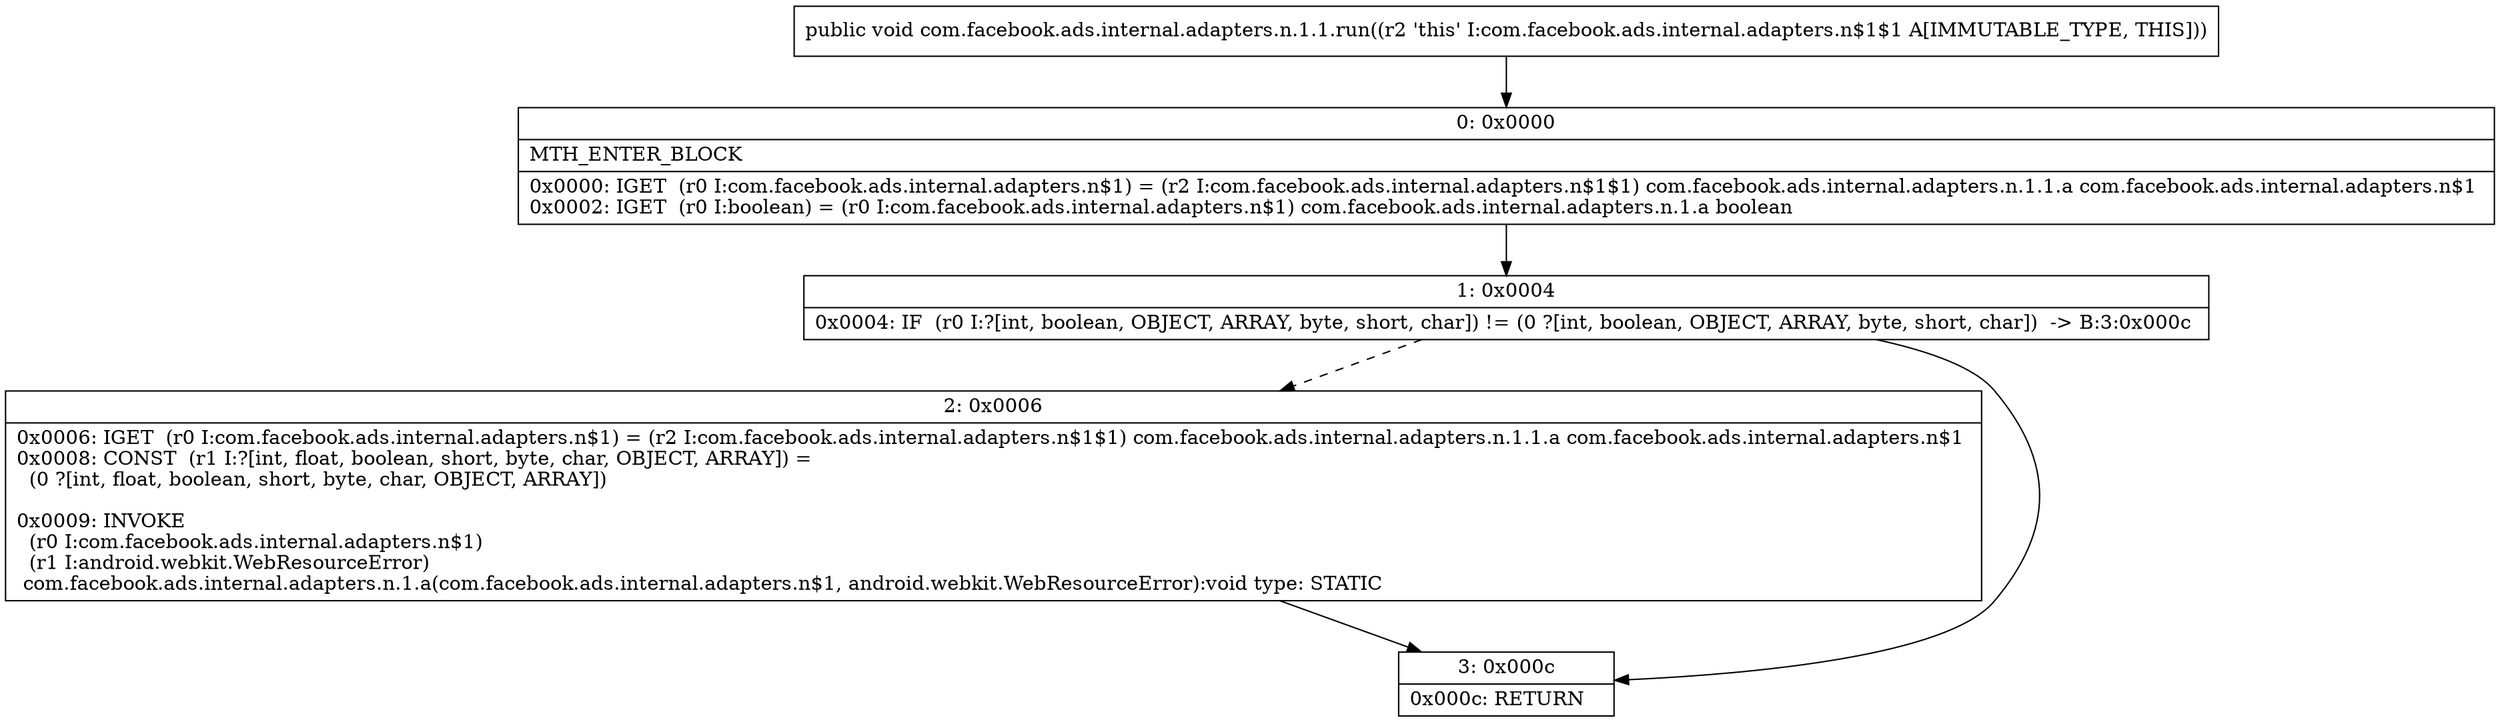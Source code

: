 digraph "CFG forcom.facebook.ads.internal.adapters.n.1.1.run()V" {
Node_0 [shape=record,label="{0\:\ 0x0000|MTH_ENTER_BLOCK\l|0x0000: IGET  (r0 I:com.facebook.ads.internal.adapters.n$1) = (r2 I:com.facebook.ads.internal.adapters.n$1$1) com.facebook.ads.internal.adapters.n.1.1.a com.facebook.ads.internal.adapters.n$1 \l0x0002: IGET  (r0 I:boolean) = (r0 I:com.facebook.ads.internal.adapters.n$1) com.facebook.ads.internal.adapters.n.1.a boolean \l}"];
Node_1 [shape=record,label="{1\:\ 0x0004|0x0004: IF  (r0 I:?[int, boolean, OBJECT, ARRAY, byte, short, char]) != (0 ?[int, boolean, OBJECT, ARRAY, byte, short, char])  \-\> B:3:0x000c \l}"];
Node_2 [shape=record,label="{2\:\ 0x0006|0x0006: IGET  (r0 I:com.facebook.ads.internal.adapters.n$1) = (r2 I:com.facebook.ads.internal.adapters.n$1$1) com.facebook.ads.internal.adapters.n.1.1.a com.facebook.ads.internal.adapters.n$1 \l0x0008: CONST  (r1 I:?[int, float, boolean, short, byte, char, OBJECT, ARRAY]) = \l  (0 ?[int, float, boolean, short, byte, char, OBJECT, ARRAY])\l \l0x0009: INVOKE  \l  (r0 I:com.facebook.ads.internal.adapters.n$1)\l  (r1 I:android.webkit.WebResourceError)\l com.facebook.ads.internal.adapters.n.1.a(com.facebook.ads.internal.adapters.n$1, android.webkit.WebResourceError):void type: STATIC \l}"];
Node_3 [shape=record,label="{3\:\ 0x000c|0x000c: RETURN   \l}"];
MethodNode[shape=record,label="{public void com.facebook.ads.internal.adapters.n.1.1.run((r2 'this' I:com.facebook.ads.internal.adapters.n$1$1 A[IMMUTABLE_TYPE, THIS])) }"];
MethodNode -> Node_0;
Node_0 -> Node_1;
Node_1 -> Node_2[style=dashed];
Node_1 -> Node_3;
Node_2 -> Node_3;
}

